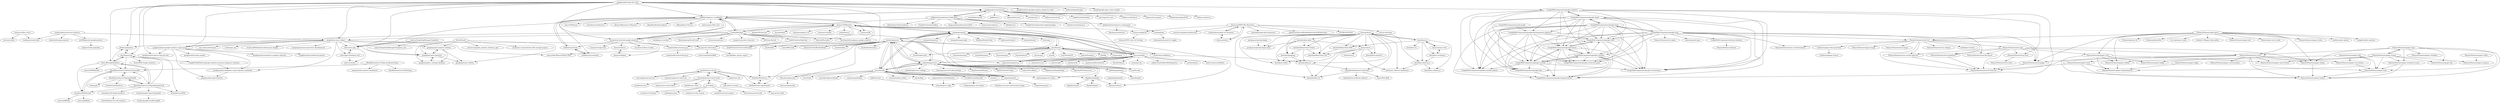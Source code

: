 digraph G {
"peaksandpies/universal-analytics" -> "ncb000gt/node-googleanalytics"
"peaksandpies/universal-analytics" -> "rook2pawn/node-ddos"
"peaksandpies/universal-analytics" -> "google/data-layer-helper"
"peaksandpies/universal-analytics" -> "andzdroid/mongo-express" ["e"=1]
"Tatvic/RGoogleAnalytics" -> "skardhamar/rga"
"Tatvic/RGoogleAnalytics" -> "MarkEdmondson1234/searchConsoleR"
"Tatvic/RGoogleAnalytics" -> "MarkEdmondson1234/googleAnalyticsR"
"Tatvic/RGoogleAnalytics" -> "jdeboer/ganalytics"
"Tatvic/RGoogleAnalytics" -> "jburkhardt/RAdwords"
"Tatvic/RGoogleAnalytics" -> "mpiccirilli/Rlinkedin" ["e"=1]
"googleanalytics/google-analytics-super-proxy" -> "googleanalytics/embed-api-demos"
"googleanalytics/google-analytics-super-proxy" -> "googleanalytics/api-samples"
"googleanalytics/google-analytics-super-proxy" -> "googleanalytics/analytics-samples-collection"
"googleanalytics/google-analytics-super-proxy" -> "googleanalytics/bigquery-export-ipython-notebooks"
"googleanalytics/google-analytics-super-proxy" -> "googleanalytics/javascript-api-utils"
"googleanalytics/google-analytics-super-proxy" -> "googleanalytics/gav4-python"
"PolymerElements/iron-pages" -> "PolymerElements/iron-fit-behavior"
"googleanalytics/ga-dev-tools" -> "googleanalytics/autotrack"
"googleanalytics/ga-dev-tools" -> "GoogleWebComponents/google-analytics"
"googleanalytics/ga-dev-tools" -> "googleanalytics/google-analytics-super-proxy"
"googleanalytics/ga-dev-tools" -> "googleanalytics/javascript-api-utils"
"googleanalytics/ga-dev-tools" -> "google/data-layer-helper"
"googleanalytics/ga-dev-tools" -> "sahava/eec-gtm"
"googleanalytics/ga-dev-tools" -> "skardhamar/rga"
"googleanalytics/ga-dev-tools" -> "robflaherty/jquery-scrolldepth"
"googleanalytics/ga-dev-tools" -> "Tatvic/RGoogleAnalytics"
"googleanalytics/ga-dev-tools" -> "googleanalytics/google-analytics-plugin-for-unity" ["e"=1]
"googleanalytics/ga-dev-tools" -> "keithclark/gadebugger"
"googleanalytics/ga-dev-tools" -> "google/google-apps-script-samples" ["e"=1]
"googleanalytics/ga-dev-tools" -> "dm-guy/utm-alternative"
"googleanalytics/ga-dev-tools" -> "jdeboer/ganalytics"
"googleanalytics/ga-dev-tools" -> "lunametrics/youtube-google-analytics"
"FrankPortman/bayesAB" -> "Vidogreg/bayes-ab-testing"
"GoogleWebComponents/googlewebcomponents.github.io" -> "GoogleWebComponents/google-drive"
"GoogleWebComponents/googlewebcomponents.github.io" -> "GoogleWebComponents/google-hangout-button"
"GoogleWebComponents/googlewebcomponents.github.io" -> "GoogleWebComponents/google-youtube"
"GoogleWebComponents/googlewebcomponents.github.io" -> "GoogleWebComponents/google-streetview-pano"
"GoogleWebComponents/googlewebcomponents.github.io" -> "GoogleWebComponents/google-url-shortener"
"GoogleWebComponents/googlewebcomponents.github.io" -> "GoogleWebComponents/google-youtube-upload"
"GoogleWebComponents/googlewebcomponents.github.io" -> "GoogleWebComponents/google-sheets"
"Alephbet/alephbet" -> "Alephbet/gimel"
"Alephbet/alephbet" -> "Alephbet/lamed"
"Alephbet/alephbet" -> "jamesyu/cohorts"
"GoogleWebComponents/google-chart" -> "GoogleWebComponents/google-calendar"
"GoogleWebComponents/google-chart" -> "GoogleWebComponents/google-drive"
"GoogleWebComponents/google-chart" -> "GoogleWebComponents/google-sheets"
"GoogleWebComponents/google-chart" -> "GoogleWebComponents/google-signin"
"GoogleWebComponents/google-chart" -> "GoogleWebComponents/google-url-shortener"
"GoogleWebComponents/google-chart" -> "GoogleWebComponents/google-hangout-button"
"GoogleWebComponents/google-chart" -> "GoogleWebComponents/google-youtube"
"GoogleWebComponents/google-chart" -> "GoogleWebComponents/google-streetview-pano"
"GoogleWebComponents/google-chart" -> "GoogleWebComponents/google-youtube-upload"
"GoogleWebComponents/google-chart" -> "GoogleWebComponents/google-apis"
"GoogleWebComponents/google-chart" -> "GoogleWebComponents/google-map"
"facebook/planout" -> "etsy/feature"
"facebook/planout" -> "intuit/wasabi"
"facebook/planout" -> "seatgeek/sixpack"
"facebook/planout" -> "sixpack/sixpack"
"facebook/planout" -> "cloudera/gertrude"
"facebook/planout" -> "indeedeng/proctor"
"facebook/planout" -> "HubSpot/PlanOut.js"
"facebook/planout" -> "Glassdoor/planout4j"
"facebook/planout" -> "vimeo/ABLincoln"
"facebook/planout" -> "johnmyleswhite/BanditsBook" ["e"=1]
"facebook/planout" -> "assaf/vanity" ["e"=1]
"facebook/planout" -> "HubSpot/react-experiments"
"facebook/planout" -> "airbnb/airflow" ["e"=1]
"facebook/planout" -> "facebook/rebound-js" ["e"=1]
"facebook/planout" -> "facebook/Ax" ["e"=1]
"indeedeng/imhotep" -> "indeedeng/iql"
"philipwalton/responsive-components" -> "stowball/eqio"
"philipwalton/responsive-components" -> "Heydon/watched-box" ["e"=1]
"googleanalytics/autotrack" -> "googleanalytics/ga-dev-tools"
"googleanalytics/autotrack" -> "philipwalton/analyticsjs-boilerplate"
"googleanalytics/autotrack" -> "addyosmani/critical" ["e"=1]
"googleanalytics/autotrack" -> "typekit/webfontloader" ["e"=1]
"googleanalytics/autotrack" -> "camwiegert/in-view" ["e"=1]
"googleanalytics/autotrack" -> "callmecavs/bricks.js" ["e"=1]
"googleanalytics/autotrack" -> "legomushroom/mojs" ["e"=1]
"googleanalytics/autotrack" -> "robflaherty/jquery-scrolldepth"
"googleanalytics/autotrack" -> "filamentgroup/loadCSS" ["e"=1]
"googleanalytics/autotrack" -> "callmecavs/layzr.js" ["e"=1]
"googleanalytics/autotrack" -> "segmentio/analytics.js" ["e"=1]
"googleanalytics/autotrack" -> "scottjehl/picturefill" ["e"=1]
"googleanalytics/autotrack" -> "giakki/uncss" ["e"=1]
"googleanalytics/autotrack" -> "viljamis/feature.js" ["e"=1]
"googleanalytics/autotrack" -> "atech/postal" ["e"=1]
"mathiasbynens/php-url-shortener" -> "briancray/PHP-URL-Shortener"
"mathiasbynens/php-url-shortener" -> "mikecao/shorty"
"olahol/react-ab" -> "pushtell/react-ab-test"
"GoogleWebComponents/google-map" -> "GoogleWebComponents/google-youtube"
"GoogleWebComponents/google-map" -> "GoogleWebComponents/google-apis"
"GoogleWebComponents/google-map" -> "GoogleWebComponents/google-signin"
"GoogleWebComponents/google-map" -> "PolymerElements/iron-flex-layout"
"GoogleWebComponents/google-map" -> "PolymerElements/iron-list"
"GoogleWebComponents/google-map" -> "PolymerElements/iron-scroll-threshold"
"GoogleWebComponents/google-map" -> "GoogleWebComponents/firebase-element"
"GoogleWebComponents/google-map" -> "GoogleWebComponents/google-calendar"
"GoogleWebComponents/google-map" -> "PolymerElements/iron-input"
"GoogleWebComponents/google-map" -> "GoogleWebComponents/google-chart"
"GoogleWebComponents/google-map" -> "GoogleWebComponents/google-url-shortener"
"GoogleWebComponents/google-map" -> "GoogleWebComponents/google-youtube-upload"
"GoogleWebComponents/google-map" -> "keanulee/good-map"
"GoogleWebComponents/google-map" -> "GoogleWebComponents/google-drive"
"GoogleWebComponents/google-map" -> "PolymerElements/iron-pages"
"seatgeek/sixpack" -> "facebook/planout"
"seatgeek/sixpack" -> "maccman/abba"
"seatgeek/sixpack" -> "indeedeng/proctor"
"seatgeek/sixpack" -> "seatgeek/sixpack-js"
"seatgeek/sixpack" -> "etsy/feature"
"seatgeek/sixpack" -> "danmaz74/ABalytics"
"seatgeek/sixpack" -> "intuit/wasabi"
"seatgeek/sixpack" -> "assaf/vanity" ["e"=1]
"seatgeek/sixpack" -> "seatgeek/sixpack-php"
"seatgeek/sixpack" -> "HubSpot/BuckyClient" ["e"=1]
"seatgeek/sixpack" -> "Alephbet/alephbet"
"seatgeek/sixpack" -> "globocom/thumbor" ["e"=1]
"seatgeek/sixpack" -> "facebook/huxley" ["e"=1]
"seatgeek/sixpack" -> "kvh/ramp" ["e"=1]
"seatgeek/sixpack" -> "sendwithus/confidence"
"pushtell/react-ab-test" -> "olahol/react-ab"
"pushtell/react-ab-test" -> "marvelapp/react-ab-test"
"pushtell/react-ab-test" -> "HubSpot/react-experiments"
"pushtell/react-ab-test" -> "lwansbrough/react-native-ab" ["e"=1]
"pushtell/react-ab-test" -> "HubSpot/PlanOut.js"
"pushtell/react-ab-test" -> "chromakode/react-html-email"
"robflaherty/jquery-scrolldepth" -> "robflaherty/riveted"
"robflaherty/jquery-scrolldepth" -> "robflaherty/screentime"
"robflaherty/jquery-scrolldepth" -> "CardinalPath/gas"
"robflaherty/jquery-scrolldepth" -> "lunametrics/youtube-google-analytics"
"robflaherty/jquery-scrolldepth" -> "googleanalytics/autotrack"
"robflaherty/jquery-scrolldepth" -> "danmaz74/ABalytics"
"robflaherty/jquery-scrolldepth" -> "sahava/eec-gtm"
"robflaherty/jquery-scrolldepth" -> "space150/boba.js" ["e"=1]
"robflaherty/jquery-scrolldepth" -> "carlsednaoui/ouibounce" ["e"=1]
"robflaherty/jquery-scrolldepth" -> "jbrewer/Responsive-Measure" ["e"=1]
"robflaherty/jquery-scrolldepth" -> "adamdbradley/foresight.js" ["e"=1]
"robflaherty/jquery-scrolldepth" -> "christianhellsten/jquery-google-analytics"
"robflaherty/jquery-scrolldepth" -> "Abban/jQuery-Picture" ["e"=1]
"robflaherty/jquery-scrolldepth" -> "sahava/spam-filter-tool" ["e"=1]
"robflaherty/jquery-scrolldepth" -> "srom/easyAB"
"jburkhardt/RAdwords" -> "MarkEdmondson1234/searchConsoleR"
"jburkhardt/RAdwords" -> "cardcorp/fbRads"
"jburkhardt/RAdwords" -> "daroczig/fbRads"
"mlazarov/ddos-stress" -> "chrisenytc/kira"
"mlazarov/ddos-stress" -> "rook2pawn/node-ddos"
"sendwithus/confidence" -> "keenlabs/keen-js"
"keen/common-web" -> "keen/keen-tracking.js"
"keen/common-web" -> "keen/keen-js"
"briancray/PHP-URL-Shortener" -> "mathiasbynens/php-url-shortener"
"briancray/PHP-URL-Shortener" -> "mikecao/shorty"
"briancray/PHP-URL-Shortener" -> "briancray/phpA-B"
"briancray/PHP-URL-Shortener" -> "tylerhall/simple-php-framework" ["e"=1]
"briancray/PHP-URL-Shortener" -> "phpmasterdotcom/BuildingYourOwnURLShortener"
"briancray/PHP-URL-Shortener" -> "YOURLS/YOURLS" ["e"=1]
"briancray/PHP-URL-Shortener" -> "urls/url-shortener"
"briancray/PHP-URL-Shortener" -> "mauricesvay/php-facedetection" ["e"=1]
"danmaz74/ABalytics" -> "maccman/abba"
"danmaz74/ABalytics" -> "srom/easyAB"
"danmaz74/ABalytics" -> "briancray/phpA-B"
"danmaz74/ABalytics" -> "seatgeek/sixpack"
"danmaz74/ABalytics" -> "CardinalPath/gas"
"danmaz74/ABalytics" -> "jhough10/Centurion" ["e"=1]
"danmaz74/ABalytics" -> "websanova/jquery-url" ["e"=1]
"danmaz74/ABalytics" -> "jamesyu/cohorts"
"danmaz74/ABalytics" -> "tommoor/crumble" ["e"=1]
"danmaz74/ABalytics" -> "uxebu/bonsai" ["e"=1]
"danmaz74/ABalytics" -> "robflaherty/jquery-scrolldepth"
"danmaz74/ABalytics" -> "dbushell/Socialite" ["e"=1]
"danmaz74/ABalytics" -> "bcoe/thumbd" ["e"=1]
"Glassdoor/planout4j" -> "nkconnor/planout4j"
"sixpack/sixpack" -> "indeedeng/proctor"
"sixpack/sixpack" -> "intuit/wasabi"
"sixpack/sixpack" -> "sixpack/sixpack-js"
"sixpack/sixpack" -> "facebook/planout"
"sixpack/sixpack" -> "schuyberg/vzr-stage"
"sixpack/sixpack" -> "dwyl/learn-ab-and-multivariate-testing"
"gregdingle/genetify" -> "jamesyu/cohorts"
"google/data-layer-helper" -> "sahava/gtm-datalayer-test"
"google/data-layer-helper" -> "sean-adams/dataslayer"
"google/data-layer-helper" -> "smhmic/ga-spy"
"google/data-layer-helper" -> "google/google-analytics-utilities"
"google/data-layer-helper" -> "sahava/eec-gtm"
"google/data-layer-helper" -> "google/ga4-gtm-migration"
"google/data-layer-helper" -> "googleanalytics/bigquery-export-ipython-notebooks"
"google/data-layer-helper" -> "googleanalytics/google-analytics-super-proxy"
"google/data-layer-helper" -> "jdeboer/ganalytics"
"google/data-layer-helper" -> "dm-guy/utm-alternative"
"google/data-layer-helper" -> "clancychilds/ReturnOfTheUTMZ"
"google/data-layer-helper" -> "TechnicalWebAnalytics/dataLayer-shopify"
"google/data-layer-helper" -> "lauripiispanen/auto-gtm-form-abandonment"
"keen/keen-tracking.js" -> "keen/keen-dataviz.js"
"keen/keen-tracking.js" -> "keen/common-web"
"PolymerElements/paper-input" -> "PolymerElements/paper-listbox"
"PolymerElements/paper-input" -> "PolymerElements/paper-fab"
"PolymerElements/paper-input" -> "PolymerElements/paper-checkbox"
"PolymerElements/paper-input" -> "PolymerElements/iron-icons"
"PolymerElements/paper-input" -> "PolymerElements/paper-dropdown-menu"
"PolymerElements/paper-input" -> "PolymerElements/paper-button"
"PolymerElements/paper-input" -> "PolymerElements/paper-item"
"PolymerElements/paper-input" -> "PolymerElements/paper-dialog"
"etsy/feature" -> "cloudera/gertrude"
"etsy/feature" -> "facebook/planout"
"etsy/feature" -> "seatgeek/sixpack"
"etsy/feature" -> "etsy/deployinator" ["e"=1]
"etsy/feature" -> "etsy/supergrep" ["e"=1]
"etsy/feature" -> "etsy/dashboard" ["e"=1]
"etsy/feature" -> "etsy/mctop" ["e"=1]
"etsy/feature" -> "maccman/abba"
"etsy/feature" -> "etsy/ab"
"etsy/feature" -> "etsy/Testing101"
"etsy/feature" -> "padraic/humbug" ["e"=1]
"etsy/feature" -> "pda/flip" ["e"=1]
"etsy/feature" -> "sendwithus/confidence"
"etsy/feature" -> "etsy/morgue" ["e"=1]
"etsy/feature" -> "brianium/paratest" ["e"=1]
"keen/keen-dataviz.js" -> "keen/keen-analysis.js"
"keen/keen-dataviz.js" -> "keen/auto-collector-dashboard"
"robflaherty/screentime" -> "robflaherty/riveted"
"chromakode/react-html-email" -> "revivek/oy"
"chromakode/react-html-email" -> "lang-ai/react-emails"
"chromakode/react-html-email" -> "jxnblk/mdx-docs" ["e"=1]
"chromakode/react-html-email" -> "unlayer/react-email-editor" ["e"=1]
"chromakode/react-html-email" -> "pushtell/react-ab-test"
"chromakode/react-html-email" -> "jxnblk/static-react" ["e"=1]
"Alephbet/gimel" -> "Alephbet/alephbet"
"Collaborne/paper-fab-speed-dial" -> "Collaborne/paper-drawer"
"PolymerElements/app-layout" -> "Polymer/polymer-cli" ["e"=1]
"PolymerElements/app-layout" -> "firebase/polymerfire" ["e"=1]
"PolymerElements/app-layout" -> "PolymerElements/paper-card"
"PolymerElements/app-layout" -> "tur-nr/polymer-redux" ["e"=1]
"PolymerElements/app-layout" -> "PolymerElements/iron-list"
"PolymerElements/app-layout" -> "PolymerElements/iron-pages"
"PolymerElements/app-layout" -> "bendavis78/paper-date-picker" ["e"=1]
"PolymerElements/app-layout" -> "PolymerElements/paper-dialog"
"PolymerElements/app-layout" -> "PolymerElements/app-route"
"PolymerElements/app-layout" -> "Polymer/prpl-server-node" ["e"=1]
"PolymerElements/app-layout" -> "PolymerElements/paper-styles"
"PolymerElements/app-layout" -> "vaadin/vaadin-upload" ["e"=1]
"PolymerElements/app-layout" -> "PolymerElements/paper-toolbar"
"PolymerElements/app-layout" -> "PolymerElements/iron-icons"
"PolymerElements/app-layout" -> "google/uniflow-polymer" ["e"=1]
"CardinalPath/gas" -> "robflaherty/jquery-scrolldepth"
"CardinalPath/gas" -> "googleanalytics/google-analytics-super-proxy"
"CardinalPath/gas" -> "danmaz74/ABalytics"
"CardinalPath/gas" -> "christianhellsten/jquery-google-analytics"
"CardinalPath/gas" -> "lunametrics/youtube-google-analytics"
"CardinalPath/gas" -> "dbushell/Socialite" ["e"=1]
"CardinalPath/gas" -> "google/data-layer-helper"
"CardinalPath/gas" -> "segmentio/analytics.js" ["e"=1]
"CardinalPath/gas" -> "SDITools/Airlock"
"CardinalPath/gas" -> "QubitProducts/OpenTag"
"CardinalPath/gas" -> "sanderheilbron/vimeo.ga.js"
"CardinalPath/gas" -> "iatek/jquery-socialist" ["e"=1]
"CardinalPath/gas" -> "filamentgroup/SocialCount" ["e"=1]
"CardinalPath/gas" -> "tsvensen/equalize.js" ["e"=1]
"CardinalPath/gas" -> "sergeychernyshev/.htaccess" ["e"=1]
"ahaque/twitch-troll-detection" -> "schuyberg/vzr-stage"
"google/ga4-gtm-migration" -> "google/google-analytics-utilities"
"google/ga4-gtm-migration" -> "google/analytics-settings-database"
"google/ga4-gtm-migration" -> "google/ga4-gtm-utilities"
"dm-guy/utm-alternative" -> "clancychilds/ReturnOfTheUTMZ"
"dm-guy/utm-alternative" -> "maschek/gtm_import_export"
"dm-guy/utm-alternative" -> "innertrends/getSetReff"
"GoogleWebComponents/style-guide" -> "GoogleWebComponents/googlewebcomponents.github.io"
"GoogleWebComponents/style-guide" -> "GoogleWebComponents/google-youtube"
"skardhamar/rga" -> "jdeboer/ganalytics"
"skardhamar/rga" -> "Tatvic/RGoogleAnalytics"
"skardhamar/rga" -> "MarkEdmondson1234/searchConsoleR"
"skardhamar/rga" -> "artemklevtsov/RGA"
"skardhamar/rga" -> "GoogleCloudPlatform/google-analytics-premium-bigquery-statistics"
"skardhamar/rga" -> "IronistM/R_Google_Analytics"
"PolymerElements/iron-icons" -> "PolymerElements/paper-listbox"
"PolymerElements/iron-icons" -> "PolymerElements/paper-icon-button"
"PolymerElements/iron-icons" -> "PolymerElements/paper-item"
"PolymerElements/iron-icons" -> "PolymerElements/iron-pages"
"PolymerElements/iron-icons" -> "PolymerElements/paper-dialog"
"PolymerElements/iron-icons" -> "PolymerElements/paper-toast"
"PolymerElements/iron-icons" -> "PolymerElements/iron-fit-behavior"
"PolymerElements/iron-icons" -> "PolymerElements/paper-menu-button"
"PolymerElements/iron-icons" -> "PolymerElements/paper-swatch-picker"
"philipwalton/analyticsjs-boilerplate" -> "googleanalytics/autotrack"
"philipwalton/analyticsjs-boilerplate" -> "bilbof/purser" ["e"=1]
"philipwalton/analyticsjs-boilerplate" -> "thenextweb/gtm"
"philipwalton/analyticsjs-boilerplate" -> "GoogleChrome/preload-webpack-plugin" ["e"=1]
"philipwalton/analyticsjs-boilerplate" -> "nolanlawson/optimize-js" ["e"=1]
"philipwalton/analyticsjs-boilerplate" -> "edent/SuperTinySocialIcons" ["e"=1]
"philipwalton/analyticsjs-boilerplate" -> "philipwalton/responsive-components"
"philipwalton/analyticsjs-boilerplate" -> "GoogleChromeLabs/idlize" ["e"=1]
"philipwalton/analyticsjs-boilerplate" -> "happycog/templatestarter2016" ["e"=1]
"philipwalton/analyticsjs-boilerplate" -> "franciscop/cookies.js" ["e"=1]
"maccman/abba" -> "seatgeek/sixpack"
"maccman/abba" -> "indeedeng/proctor"
"maccman/abba" -> "danmaz74/ABalytics"
"maccman/abba" -> "assaf/vanity" ["e"=1]
"maccman/abba" -> "andrew/split" ["e"=1]
"maccman/abba" -> "airbnb/rendr" ["e"=1]
"maccman/abba" -> "paulasmuth/fnordmetric" ["e"=1]
"maccman/abba" -> "Marak/Faker.js" ["e"=1]
"maccman/abba" -> "stripe/poncho" ["e"=1]
"maccman/abba" -> "segmentio/analytics.js" ["e"=1]
"maccman/abba" -> "sokolovstas/SublimeWebInspector" ["e"=1]
"maccman/abba" -> "airbnb/infinity" ["e"=1]
"maccman/abba" -> "helios-framework/helios" ["e"=1]
"maccman/abba" -> "etsy/feature"
"maccman/abba" -> "zmoazeni/csscss" ["e"=1]
"GoogleWebComponents/google-sheets" -> "GoogleWebComponents/google-drive"
"GoogleWebComponents/google-sheets" -> "GoogleWebComponents/google-hangout-button"
"GoogleWebComponents/google-sheets" -> "GoogleWebComponents/google-url-shortener"
"GoogleWebComponents/google-sheets" -> "GoogleWebComponents/google-calendar"
"GoogleWebComponents/google-sheets" -> "GoogleWebComponents/google-youtube"
"GoogleWebComponents/google-sheets" -> "GoogleWebComponents/google-streetview-pano"
"keen/keen-js" -> "keen/keen-tracking.js"
"keen/keen-js" -> "keen/keen-cli"
"keen/keen-js" -> "keen/keen-dataviz.js"
"keen/keen-js" -> "keen/keen-analysis.js"
"keen/keen-js" -> "keen/explorer"
"keen/keen-js" -> "keenlabs/KeenClient-PHP"
"keen/keen-js" -> "keen/common-web"
"PolymerElements/paper-dialog" -> "PolymerElements/paper-listbox"
"stowball/eqio" -> "edenspiekermann/a11y-toggle" ["e"=1]
"revivek/oy" -> "chromakode/react-html-email"
"revivek/oy" -> "carteb/carte-blanche" ["e"=1]
"revivek/oy" -> "skidding/cosmos" ["e"=1]
"revivek/oy" -> "aickin/react-dom-stream" ["e"=1]
"revivek/oy" -> "ryanflorence/react-project" ["e"=1]
"revivek/oy" -> "rofrischmann/react-look" ["e"=1]
"GoogleCloudPlatform/google-analytics-premium-bigquery-statistics" -> "googleanalytics/bigquery-export-ipython-notebooks"
"intuit/wasabi" -> "sixpack/sixpack"
"intuit/wasabi" -> "facebook/planout"
"intuit/wasabi" -> "indeedeng/proctor"
"intuit/wasabi" -> "seatgeek/sixpack"
"intuit/wasabi" -> "Alephbet/alephbet"
"intuit/wasabi" -> "checkr/flagr" ["e"=1]
"intuit/wasabi" -> "Glassdoor/planout4j"
"intuit/wasabi" -> "FrankPortman/bayesAB"
"intuit/wasabi" -> "wix/petri" ["e"=1]
"intuit/wasabi" -> "intuit/Tank"
"intuit/wasabi" -> "growthbook/growthbook" ["e"=1]
"intuit/wasabi" -> "HubSpot/PlanOut.js"
"intuit/wasabi" -> "ottogroup/palladium" ["e"=1]
"intuit/wasabi" -> "indeedeng/proctor-demo"
"intuit/wasabi" -> "mumoshu/kube-airflow" ["e"=1]
"PolymerElements/paper-button" -> "PolymerElements/paper-badge"
"PolymerElements/paper-button" -> "PolymerElements/paper-item"
"PolymerElements/paper-button" -> "PolymerElements/paper-progress"
"PolymerElements/paper-button" -> "PolymerElements/paper-fab"
"PolymerElements/paper-button" -> "PolymerElements/paper-menu-button"
"PolymerElements/paper-button" -> "PolymerElements/paper-dropdown-menu"
"PolymerElements/paper-button" -> "PolymerElements/paper-input"
"GoogleWebComponents/google-youtube" -> "GoogleWebComponents/google-youtube-upload"
"GoogleWebComponents/google-youtube" -> "GoogleWebComponents/google-drive"
"GoogleWebComponents/google-youtube" -> "GoogleWebComponents/google-sheets"
"GoogleWebComponents/google-youtube" -> "GoogleWebComponents/google-calendar"
"GoogleWebComponents/google-youtube" -> "GoogleWebComponents/google-apis"
"GoogleWebComponents/google-youtube" -> "GoogleWebComponents/google-hangout-button"
"GoogleWebComponents/google-youtube" -> "GoogleWebComponents/google-url-shortener"
"Velir/dbt-ga4" -> "google/google-analytics-utilities"
"Velir/dbt-ga4" -> "stacktonic-com/stacktonic-dbt-example-project"
"Velir/dbt-ga4" -> "google/ga4-gtm-migration"
"Velir/dbt-ga4" -> "google/analytics-settings-database"
"Velir/dbt-ga4" -> "google/ga4-gtm-utilities"
"Velir/dbt-ga4" -> "adswerve/google_analytics_flattener_ga4"
"marvelapp/react-ab-test" -> "pushtell/react-ab-test"
"indeedeng/proctor" -> "indeedeng/proctor-demo"
"indeedeng/proctor" -> "sixpack/sixpack"
"indeedeng/proctor" -> "indeedeng/imhotep"
"indeedeng/proctor" -> "indeedeng/proctor-webapp"
"indeedeng/proctor" -> "maccman/abba"
"indeedeng/proctor" -> "intuit/wasabi"
"indeedeng/proctor" -> "seatgeek/sixpack"
"indeedeng/proctor" -> "baimingxuan/vue3-admin-design" ["e"=1]
"indeedeng/proctor" -> "assaf/vanity" ["e"=1]
"indeedeng/proctor" -> "HandsomeLeft/Veaser" ["e"=1]
"indeedeng/proctor" -> "KylinC/mmVital-Signs" ["e"=1]
"indeedeng/proctor" -> "sohutv/hotcaffeine" ["e"=1]
"indeedeng/proctor" -> "facebook/planout"
"indeedeng/proctor" -> "Allenkuzma/langhaiblogs" ["e"=1]
"indeedeng/proctor" -> "Apricity001/Chatserver" ["e"=1]
"PolymerElements/iron-dropdown" -> "PolymerElements/iron-fit-behavior"
"keen/cohorts" -> "keen/keen-botkit"
"keen/cohorts" -> "keen/auto-collector-dashboard"
"keen/cohorts" -> "keen/github-analytics"
"keen/cohorts" -> "keenlabs/KeenClient-iOS"
"keen/cohorts" -> "keenlabs/keen-cli"
"keen/cohorts" -> "wetzler/Learn"
"GoogleWebComponents/google-calendar" -> "GoogleWebComponents/google-drive"
"GoogleWebComponents/google-calendar" -> "GoogleWebComponents/google-sheets"
"GoogleWebComponents/google-calendar" -> "GoogleWebComponents/google-hangout-button"
"GoogleWebComponents/google-calendar" -> "GoogleWebComponents/google-youtube"
"GoogleWebComponents/google-calendar" -> "GoogleWebComponents/google-url-shortener"
"GoogleWebComponents/google-calendar" -> "GoogleWebComponents/google-streetview-pano"
"GoogleWebComponents/google-calendar" -> "GoogleWebComponents/google-apis"
"PolymerElements/iron-form" -> "PolymerElements/iron-meta"
"MarkEdmondson1234/ga-dashboard-demo" -> "MarkEdmondson1234/shinyga"
"MarkEdmondson1234/ga-dashboard-demo" -> "mcpasin/web-analytics-dashboard"
"MarkEdmondson1234/ga-dashboard-demo" -> "MarkEdmondson1234/searchConsoleR"
"PolymerElements/paper-tabs" -> "PolymerElements/paper-toolbar"
"PolymerElements/paper-tabs" -> "PolymerElements/paper-dialog-behavior"
"PolymerElements/paper-tabs" -> "PolymerElements/paper-item"
"PolymerElements/paper-tabs" -> "PolymerElements/paper-icon-button"
"PolymerElements/iron-ajax" -> "PolymerElements/iron-pages"
"PolymerElements/iron-ajax" -> "PolymerElements/iron-fit-behavior"
"PolymerElements/iron-ajax" -> "PolymerElements/iron-icons"
"PolymerElements/iron-ajax" -> "PolymerElements/paper-card"
"PolymerElements/iron-ajax" -> "PolymerElements/paper-dialog"
"PolymerElements/iron-ajax" -> "PolymerElements/iron-overlay-behavior"
"PolymerElements/iron-ajax" -> "PolymerElements/iron-flex-layout"
"PolymerElements/iron-ajax" -> "PolymerElements/iron-dropdown"
"PolymerElements/iron-ajax" -> "PolymerElements/iron-form"
"PolymerElements/iron-list" -> "PolymerElements/iron-overlay-behavior"
"PolymerElements/iron-list" -> "PolymerElements/iron-image"
"PolymerElements/iron-list" -> "PolymerElements/iron-dropdown"
"PolymerElements/iron-list" -> "PolymerElements/iron-scroll-threshold"
"PolymerElements/iron-list" -> "PolymerElements/iron-collapse"
"PolymerElements/iron-list" -> "ebidel/geo-location" ["e"=1]
"PolymerElements/iron-list" -> "PolymerElements/iron-pages"
"PolymerElements/iron-list" -> "PolymerElements/iron-fit-behavior"
"PolymerElements/iron-list" -> "PolymerElements/app-storage"
"PolymerElements/iron-list" -> "PolymerElements/iron-ajax"
"PolymerElements/iron-list" -> "Collaborne/paper-fab-speed-dial"
"PolymerElements/iron-overlay-behavior" -> "PolymerElements/iron-fit-behavior"
"PolymerElements/paper-card" -> "PolymerElements/paper-badge"
"PolymerElements/paper-card" -> "PolymerElements/paper-menu-button"
"PolymerElements/paper-card" -> "PolymerElements/paper-toolbar"
"PolymerElements/paper-card" -> "PolymerElements/paper-listbox"
"PolymerElements/paper-card" -> "PolymerElements/paper-dialog-behavior"
"PolymerElements/paper-dropdown-menu" -> "PolymerElements/paper-listbox"
"PolymerElements/paper-dropdown-menu" -> "PolymerElements/paper-item"
"PolymerElements/paper-icon-button" -> "PolymerElements/paper-item"
"PolymerElements/paper-item" -> "PolymerElements/paper-listbox"
"PolymerElements/paper-ripple" -> "PolymerElements/paper-dialog-behavior"
"PolymerElements/paper-toast" -> "PolymerElements/iron-fit-behavior"
"PolymerElements/paper-toast" -> "PolymerElements/paper-dialog-behavior"
"PolymerElements/paper-toast" -> "PolymerElements/paper-listbox"
"PolymerElements/paper-toolbar" -> "PolymerElements/paper-dialog-behavior"
"keenlabs/KeenClient-PHP" -> "keenlabs/KeenClient-iOS"
"sahava/gtm-datalayer-test" -> "sahava/eec-gtm"
"sahava/gtm-datalayer-test" -> "sahava/content"
"lang-ai/react-emails" -> "lang-ai/react-pdfs"
"jeffrafter/emo" -> "schuyberg/vzr-stage"
"GoogleWebComponents/google-analytics" -> "GoogleWebComponents/google-streetview-pano"
"GoogleWebComponents/google-analytics" -> "GoogleWebComponents/google-url-shortener"
"GoogleWebComponents/google-analytics" -> "GoogleWebComponents/google-sheets"
"GoogleWebComponents/google-analytics" -> "GoogleWebComponents/google-signin"
"GoogleWebComponents/google-analytics" -> "GoogleWebComponents/google-drive"
"GoogleWebComponents/google-analytics" -> "GoogleWebComponents/google-calendar"
"GoogleWebComponents/google-analytics" -> "GoogleWebComponents/google-hangout-button"
"GoogleWebComponents/google-analytics" -> "GoogleWebComponents/google-youtube-upload"
"GoogleWebComponents/google-analytics" -> "GoogleWebComponents/googlewebcomponents.github.io"
"GoogleWebComponents/google-analytics" -> "PolymerElements/iron-form"
"GoogleWebComponents/google-analytics" -> "GoogleWebComponents/google-apis"
"MarkEdmondson1234/googleAnalyticsR" -> "MarkEdmondson1234/googleAuthR"
"MarkEdmondson1234/googleAnalyticsR" -> "MarkEdmondson1234/searchConsoleR"
"MarkEdmondson1234/googleAnalyticsR" -> "Tatvic/RGoogleAnalytics"
"MarkEdmondson1234/googleAnalyticsR" -> "skardhamar/rga"
"MarkEdmondson1234/googleAnalyticsR" -> "michalbrys/R-Google-Analytics"
"MarkEdmondson1234/googleAnalyticsR" -> "jburkhardt/RAdwords"
"MarkEdmondson1234/googleAnalyticsR" -> "artemklevtsov/RGA"
"MarkEdmondson1234/googleAnalyticsR" -> "cloudyr/googleComputeEngineR"
"keen/explorer" -> "keen/cohorts"
"keen/explorer" -> "keen/keen-botkit"
"keen/explorer" -> "pushpop-project/pushpop-slack"
"keen/explorer" -> "keen/github-analytics"
"keen/explorer" -> "keenlabs/pingpong"
"keen/explorer" -> "keenlabs/keen-gem"
"keen/explorer" -> "keenlabs/KeenClient-Python"
"keen/explorer" -> "keenlabs/KeenClient-iOS"
"keen/explorer" -> "keen/keen-dataviz.js"
"keen/explorer" -> "keen/auto-collector-dashboard"
"keen/explorer" -> "keen/keen-js"
"keen/explorer" -> "keenlabs/keen-js"
"keen/explorer" -> "keenlabs/keen-cli"
"keen/explorer" -> "keenlabs/dashboard-starter-kit"
"keen/explorer" -> "keenlabs/KeenClient-PHP"
"mikecao/shorty" -> "briancray/PHP-URL-Shortener"
"mikecao/shorty" -> "mathiasbynens/php-url-shortener"
"googleanalytics/bigquery-export-ipython-notebooks" -> "googleanalytics/gav4-python"
"HubSpot/PlanOut.js" -> "HubSpot/react-experiments"
"MarkEdmondson1234/searchConsoleR" -> "MarkEdmondson1234/googleAuthR"
"MarkEdmondson1234/searchConsoleR" -> "jburkhardt/RAdwords"
"GoogleWebComponents/google-drive" -> "GoogleWebComponents/google-hangout-button"
"GoogleWebComponents/google-drive" -> "GoogleWebComponents/google-sheets"
"GoogleWebComponents/google-drive" -> "GoogleWebComponents/google-url-shortener"
"GoogleWebComponents/google-signin" -> "GoogleWebComponents/google-sheets"
"GoogleWebComponents/google-signin" -> "GoogleWebComponents/google-drive"
"GoogleWebComponents/google-signin" -> "GoogleWebComponents/google-url-shortener"
"GoogleWebComponents/google-signin" -> "GoogleWebComponents/google-youtube"
"GoogleWebComponents/google-signin" -> "GoogleWebComponents/google-hangout-button"
"GoogleWebComponents/google-signin" -> "GoogleWebComponents/google-apis"
"GoogleWebComponents/google-signin" -> "GoogleWebComponents/google-calendar"
"GoogleWebComponents/google-signin" -> "GoogleWebComponents/google-streetview-pano"
"GoogleWebComponents/google-signin" -> "GoogleWebComponents/googlewebcomponents.github.io"
"GoogleWebComponents/google-signin" -> "GoogleWebComponents/google-analytics"
"GoogleWebComponents/google-signin" -> "GoogleWebComponents/google-youtube-upload"
"GoogleWebComponents/google-signin" -> "GoogleWebComponents/google-chart"
"PolymerElements/paper-slider" -> "PolymerElements/paper-progress"
"MarkEdmondson1234/googleAuthR" -> "MarkEdmondson1234/searchConsoleR"
"MarkEdmondson1234/googleAuthR" -> "MarkEdmondson1234/googleAnalyticsR"
"MarkEdmondson1234/googleAuthR" -> "r-lib/gargle"
"MarkEdmondson1234/googleAuthR" -> "trestletech/shinyStore"
"google/analytics-settings-database" -> "google/ga4-gtm-migration"
"keenlabs/pingpong" -> "keen/keen-botkit"
"keenlabs/pingpong" -> "keenlabs/keen-js"
"HubSpot/react-experiments" -> "HubSpot/PlanOut.js"
"thenextweb/gtm" -> "thenextweb/cro"
"sahava/GoogleTagManagerTemplates" -> "sahava/GoogleTagManagerTemplates_site"
"sahava/GoogleTagManagerTemplates" -> "sahava/eec-gtm"
"sahava/GoogleTagManagerTemplates" -> "google/ga4-gtm-migration"
"keenlabs/KeenClient-Python" -> "keenlabs/KeenClient-iOS"
"keenlabs/KeenClient-Python" -> "keenlabs/keen-js"
"keenlabs/KeenClient-Python" -> "keenlabs/pingpong"
"cloudyr/googleComputeEngineR" -> "cloudyr/googleCloudStorageR"
"google/google-analytics-utilities" -> "google/ga4-gtm-migration"
"google/google-analytics-utilities" -> "google/analytics-settings-database"
"google/google-analytics-utilities" -> "google/ga4-gtm-utilities"
"thenextweb/cro" -> "thenextweb/gtm"
"briancray/phpA-B" -> "aliasaria/PHP-redis-A-B-Testing"
"sanderheilbron/vimeo.ga.js" -> "sanderheilbron/youtube.ga.js"
"robflaherty/riveted" -> "robflaherty/screentime"
"robflaherty/riveted" -> "robflaherty/jquery-scrolldepth"
"keenlabs/keen-gem" -> "keenlabs/pingpong"
"keenlabs/keen-gem" -> "pushpop-project/pushpop-slack"
"keenlabs/keen-gem" -> "keenlabs/KeenClient-Python"
"keenlabs/keen-gem" -> "keen/keen-botkit"
"keenlabs/keen-gem" -> "keenlabs/KeenClient-iOS"
"keenlabs/keen-gem" -> "keen/cohorts"
"lunametrics/youtube-google-analytics" -> "sanderheilbron/vimeo.ga.js"
"lunametrics/youtube-google-analytics" -> "lunametrics/form-tracker"
"lunametrics/youtube-google-analytics" -> "lunametrics/gascroll"
"lunametrics/youtube-google-analytics" -> "thenextweb/cro"
"lunametrics/youtube-google-analytics" -> "robflaherty/jquery-scrolldepth"
"lunametrics/youtube-google-analytics" -> "robflaherty/riveted"
"ncb000gt/node-googleanalytics" -> "bsphere/node-gapitoken"
"sahava/eec-gtm" -> "sahava/gtm-datalayer-test"
"sahava/eec-gtm" -> "sahava/content"
"michalbrys/R-Google-Analytics" -> "richardfergie/r-for-web-analysts"
"pushpop-project/pushpop" -> "pushpop-project/pushpop-slack"
"GoogleWebComponents/google-apis" -> "GoogleWebComponents/google-hangout-button"
"keenlabs/keen-js" -> "keenlabs/dashboard-starter-kit"
"keenlabs/keen-js" -> "keenlabs/keen-cli"
"jdeboer/ganalytics" -> "skardhamar/rga"
"GoogleWebComponents/firebase-element" -> "Polymer/firebase-element"
"QubitProducts/OpenTag" -> "QubitProducts/UniversalVariable"
"keenlabs/dashboard-starter-kit" -> "keenlabs/keen-cli"
"keenlabs/dashboard-starter-kit" -> "nealrs/KeenRnB"
"keenlabs/dashboard-starter-kit" -> "dzello/github-webhook-collector"
"peaksandpies/universal-analytics" ["l"="14.236,-32.517"]
"ncb000gt/node-googleanalytics" ["l"="14.246,-32.474"]
"rook2pawn/node-ddos" ["l"="14.205,-32.464"]
"google/data-layer-helper" ["l"="14.261,-32.647"]
"andzdroid/mongo-express" ["l"="11.859,-32.067"]
"Tatvic/RGoogleAnalytics" ["l"="14.18,-32.719"]
"skardhamar/rga" ["l"="14.198,-32.712"]
"MarkEdmondson1234/searchConsoleR" ["l"="14.173,-32.76"]
"MarkEdmondson1234/googleAnalyticsR" ["l"="14.162,-32.746"]
"jdeboer/ganalytics" ["l"="14.208,-32.685"]
"jburkhardt/RAdwords" ["l"="14.193,-32.76"]
"mpiccirilli/Rlinkedin" ["l"="19.586,42.478"]
"googleanalytics/google-analytics-super-proxy" ["l"="14.291,-32.648"]
"googleanalytics/embed-api-demos" ["l"="14.332,-32.651"]
"googleanalytics/api-samples" ["l"="14.311,-32.66"]
"googleanalytics/analytics-samples-collection" ["l"="14.317,-32.641"]
"googleanalytics/bigquery-export-ipython-notebooks" ["l"="14.273,-32.679"]
"googleanalytics/javascript-api-utils" ["l"="14.242,-32.65"]
"googleanalytics/gav4-python" ["l"="14.295,-32.673"]
"PolymerElements/iron-pages" ["l"="13.813,-32.662"]
"PolymerElements/iron-fit-behavior" ["l"="13.784,-32.669"]
"googleanalytics/ga-dev-tools" ["l"="14.21,-32.642"]
"googleanalytics/autotrack" ["l"="14.225,-32.575"]
"GoogleWebComponents/google-analytics" ["l"="13.978,-32.662"]
"sahava/eec-gtm" ["l"="14.284,-32.63"]
"robflaherty/jquery-scrolldepth" ["l"="14.317,-32.578"]
"googleanalytics/google-analytics-plugin-for-unity" ["l"="-13.52,40.188"]
"keithclark/gadebugger" ["l"="14.161,-32.653"]
"google/google-apps-script-samples" ["l"="23.031,2.777"]
"dm-guy/utm-alternative" ["l"="14.209,-32.622"]
"lunametrics/youtube-google-analytics" ["l"="14.281,-32.588"]
"FrankPortman/bayesAB" ["l"="14.691,-32.538"]
"Vidogreg/bayes-ab-testing" ["l"="14.72,-32.545"]
"GoogleWebComponents/googlewebcomponents.github.io" ["l"="13.965,-32.684"]
"GoogleWebComponents/google-drive" ["l"="13.939,-32.678"]
"GoogleWebComponents/google-hangout-button" ["l"="13.953,-32.669"]
"GoogleWebComponents/google-youtube" ["l"="13.931,-32.689"]
"GoogleWebComponents/google-streetview-pano" ["l"="13.96,-32.66"]
"GoogleWebComponents/google-url-shortener" ["l"="13.943,-32.669"]
"GoogleWebComponents/google-youtube-upload" ["l"="13.935,-32.666"]
"GoogleWebComponents/google-sheets" ["l"="13.953,-32.677"]
"Alephbet/alephbet" ["l"="14.562,-32.575"]
"Alephbet/gimel" ["l"="14.572,-32.604"]
"Alephbet/lamed" ["l"="14.546,-32.597"]
"jamesyu/cohorts" ["l"="14.495,-32.585"]
"GoogleWebComponents/google-chart" ["l"="13.921,-32.661"]
"GoogleWebComponents/google-calendar" ["l"="13.928,-32.675"]
"GoogleWebComponents/google-signin" ["l"="13.945,-32.656"]
"GoogleWebComponents/google-apis" ["l"="13.944,-32.688"]
"GoogleWebComponents/google-map" ["l"="13.893,-32.677"]
"facebook/planout" ["l"="14.609,-32.489"]
"etsy/feature" ["l"="14.565,-32.501"]
"intuit/wasabi" ["l"="14.622,-32.523"]
"seatgeek/sixpack" ["l"="14.558,-32.532"]
"sixpack/sixpack" ["l"="14.638,-32.502"]
"cloudera/gertrude" ["l"="14.578,-32.47"]
"indeedeng/proctor" ["l"="14.592,-32.527"]
"HubSpot/PlanOut.js" ["l"="14.668,-32.457"]
"Glassdoor/planout4j" ["l"="14.646,-32.485"]
"vimeo/ABLincoln" ["l"="14.606,-32.445"]
"johnmyleswhite/BanditsBook" ["l"="23.964,36.371"]
"assaf/vanity" ["l"="8.736,-30.398"]
"HubSpot/react-experiments" ["l"="14.677,-32.437"]
"airbnb/airflow" ["l"="11.526,24.222"]
"facebook/rebound-js" ["l"="28.868,-32.228"]
"facebook/Ax" ["l"="25.473,33.689"]
"indeedeng/imhotep" ["l"="14.608,-32.571"]
"indeedeng/iql" ["l"="14.617,-32.593"]
"philipwalton/responsive-components" ["l"="14.11,-32.497"]
"stowball/eqio" ["l"="14.077,-32.469"]
"Heydon/watched-box" ["l"="15.305,-34.117"]
"philipwalton/analyticsjs-boilerplate" ["l"="14.165,-32.536"]
"addyosmani/critical" ["l"="10.547,-33.699"]
"typekit/webfontloader" ["l"="10.656,-33.554"]
"camwiegert/in-view" ["l"="13.571,-34.182"]
"callmecavs/bricks.js" ["l"="13.65,-34.111"]
"legomushroom/mojs" ["l"="10.458,-33.437"]
"filamentgroup/loadCSS" ["l"="10.604,-33.719"]
"callmecavs/layzr.js" ["l"="10.505,-33.615"]
"segmentio/analytics.js" ["l"="11.214,-33.864"]
"scottjehl/picturefill" ["l"="10.854,-33.748"]
"giakki/uncss" ["l"="10.65,-33.809"]
"viljamis/feature.js" ["l"="13.72,-34.103"]
"atech/postal" ["l"="28.439,-19.169"]
"mathiasbynens/php-url-shortener" ["l"="14.387,-32.361"]
"briancray/PHP-URL-Shortener" ["l"="14.403,-32.391"]
"mikecao/shorty" ["l"="14.411,-32.362"]
"olahol/react-ab" ["l"="14.761,-32.404"]
"pushtell/react-ab-test" ["l"="14.725,-32.396"]
"PolymerElements/iron-flex-layout" ["l"="13.845,-32.66"]
"PolymerElements/iron-list" ["l"="13.817,-32.685"]
"PolymerElements/iron-scroll-threshold" ["l"="13.854,-32.685"]
"GoogleWebComponents/firebase-element" ["l"="13.883,-32.723"]
"PolymerElements/iron-input" ["l"="13.872,-32.666"]
"keanulee/good-map" ["l"="13.88,-32.698"]
"maccman/abba" ["l"="14.519,-32.534"]
"seatgeek/sixpack-js" ["l"="14.513,-32.505"]
"danmaz74/ABalytics" ["l"="14.436,-32.553"]
"seatgeek/sixpack-php" ["l"="14.534,-32.508"]
"HubSpot/BuckyClient" ["l"="10.571,-34.041"]
"globocom/thumbor" ["l"="52.883,0.543"]
"facebook/huxley" ["l"="10.736,-34.109"]
"kvh/ramp" ["l"="27.251,34.075"]
"sendwithus/confidence" ["l"="14.653,-32.57"]
"marvelapp/react-ab-test" ["l"="14.712,-32.373"]
"lwansbrough/react-native-ab" ["l"="25.427,-29.481"]
"chromakode/react-html-email" ["l"="14.763,-32.354"]
"robflaherty/riveted" ["l"="14.303,-32.554"]
"robflaherty/screentime" ["l"="14.319,-32.538"]
"CardinalPath/gas" ["l"="14.349,-32.593"]
"space150/boba.js" ["l"="10.595,-33.863"]
"carlsednaoui/ouibounce" ["l"="10.577,-33.748"]
"jbrewer/Responsive-Measure" ["l"="11.083,-33.983"]
"adamdbradley/foresight.js" ["l"="11.119,-33.941"]
"christianhellsten/jquery-google-analytics" ["l"="14.351,-32.567"]
"Abban/jQuery-Picture" ["l"="11.261,-33.925"]
"sahava/spam-filter-tool" ["l"="-24.357,-42.444"]
"srom/easyAB" ["l"="14.39,-32.568"]
"cardcorp/fbRads" ["l"="14.198,-32.787"]
"daroczig/fbRads" ["l"="14.221,-32.779"]
"mlazarov/ddos-stress" ["l"="14.188,-32.429"]
"chrisenytc/kira" ["l"="14.177,-32.408"]
"keenlabs/keen-js" ["l"="14.79,-32.629"]
"keen/common-web" ["l"="14.959,-32.653"]
"keen/keen-tracking.js" ["l"="14.949,-32.675"]
"keen/keen-js" ["l"="14.918,-32.655"]
"briancray/phpA-B" ["l"="14.418,-32.465"]
"tylerhall/simple-php-framework" ["l"="-23.851,-42.846"]
"phpmasterdotcom/BuildingYourOwnURLShortener" ["l"="14.369,-32.388"]
"YOURLS/YOURLS" ["l"="-32.354,-22.893"]
"urls/url-shortener" ["l"="14.435,-32.38"]
"mauricesvay/php-facedetection" ["l"="-28.301,-41.254"]
"jhough10/Centurion" ["l"="11.193,-33.971"]
"websanova/jquery-url" ["l"="11.409,-33.85"]
"tommoor/crumble" ["l"="11.268,-33.91"]
"uxebu/bonsai" ["l"="11.194,-33.855"]
"dbushell/Socialite" ["l"="11.245,-33.93"]
"bcoe/thumbd" ["l"="-33.432,-13.038"]
"nkconnor/planout4j" ["l"="14.669,-32.48"]
"sixpack/sixpack-js" ["l"="14.67,-32.509"]
"schuyberg/vzr-stage" ["l"="14.64,-32.458"]
"dwyl/learn-ab-and-multivariate-testing" ["l"="14.687,-32.496"]
"gregdingle/genetify" ["l"="14.497,-32.62"]
"sahava/gtm-datalayer-test" ["l"="14.268,-32.623"]
"sean-adams/dataslayer" ["l"="14.233,-32.669"]
"smhmic/ga-spy" ["l"="14.275,-32.664"]
"google/google-analytics-utilities" ["l"="14.295,-32.703"]
"google/ga4-gtm-migration" ["l"="14.311,-32.695"]
"clancychilds/ReturnOfTheUTMZ" ["l"="14.237,-32.63"]
"TechnicalWebAnalytics/dataLayer-shopify" ["l"="14.256,-32.688"]
"lauripiispanen/auto-gtm-form-abandonment" ["l"="14.253,-32.669"]
"keen/keen-dataviz.js" ["l"="14.906,-32.677"]
"PolymerElements/paper-input" ["l"="13.709,-32.63"]
"PolymerElements/paper-listbox" ["l"="13.727,-32.651"]
"PolymerElements/paper-fab" ["l"="13.681,-32.617"]
"PolymerElements/paper-checkbox" ["l"="13.695,-32.6"]
"PolymerElements/iron-icons" ["l"="13.753,-32.65"]
"PolymerElements/paper-dropdown-menu" ["l"="13.69,-32.651"]
"PolymerElements/paper-button" ["l"="13.685,-32.635"]
"PolymerElements/paper-item" ["l"="13.71,-32.656"]
"PolymerElements/paper-dialog" ["l"="13.751,-32.635"]
"etsy/deployinator" ["l"="-15.64,-4.7"]
"etsy/supergrep" ["l"="-15.566,-4.738"]
"etsy/dashboard" ["l"="-15.569,-4.724"]
"etsy/mctop" ["l"="-15.495,-4.69"]
"etsy/ab" ["l"="14.531,-32.473"]
"etsy/Testing101" ["l"="14.547,-32.448"]
"padraic/humbug" ["l"="-24.576,-42.765"]
"pda/flip" ["l"="8.482,-30.305"]
"etsy/morgue" ["l"="-15.559,-4.785"]
"brianium/paratest" ["l"="-24.582,-42.686"]
"keen/keen-analysis.js" ["l"="14.926,-32.682"]
"keen/auto-collector-dashboard" ["l"="14.879,-32.674"]
"revivek/oy" ["l"="14.774,-32.318"]
"lang-ai/react-emails" ["l"="14.807,-32.345"]
"jxnblk/mdx-docs" ["l"="7.443,-23.109"]
"unlayer/react-email-editor" ["l"="26.168,-25.962"]
"jxnblk/static-react" ["l"="25.112,-26.493"]
"Collaborne/paper-fab-speed-dial" ["l"="13.805,-32.719"]
"Collaborne/paper-drawer" ["l"="13.798,-32.737"]
"PolymerElements/app-layout" ["l"="13.777,-32.644"]
"Polymer/polymer-cli" ["l"="29.136,-35.395"]
"firebase/polymerfire" ["l"="29.137,-35.416"]
"PolymerElements/paper-card" ["l"="13.742,-32.66"]
"tur-nr/polymer-redux" ["l"="29.099,-35.396"]
"bendavis78/paper-date-picker" ["l"="29.12,-35.441"]
"PolymerElements/app-route" ["l"="13.796,-32.615"]
"Polymer/prpl-server-node" ["l"="29.125,-35.381"]
"PolymerElements/paper-styles" ["l"="13.771,-32.605"]
"vaadin/vaadin-upload" ["l"="29.222,-35.335"]
"PolymerElements/paper-toolbar" ["l"="13.737,-32.676"]
"google/uniflow-polymer" ["l"="29.08,-35.4"]
"SDITools/Airlock" ["l"="14.376,-32.607"]
"QubitProducts/OpenTag" ["l"="14.369,-32.551"]
"sanderheilbron/vimeo.ga.js" ["l"="14.323,-32.607"]
"iatek/jquery-socialist" ["l"="11.25,-33.872"]
"filamentgroup/SocialCount" ["l"="11.055,-33.949"]
"tsvensen/equalize.js" ["l"="11.11,-33.827"]
"sergeychernyshev/.htaccess" ["l"="11.234,-34.046"]
"ahaque/twitch-troll-detection" ["l"="14.638,-32.423"]
"google/analytics-settings-database" ["l"="14.32,-32.711"]
"google/ga4-gtm-utilities" ["l"="14.304,-32.719"]
"maschek/gtm_import_export" ["l"="14.186,-32.613"]
"innertrends/getSetReff" ["l"="14.17,-32.622"]
"GoogleWebComponents/style-guide" ["l"="13.957,-32.72"]
"artemklevtsov/RGA" ["l"="14.186,-32.736"]
"GoogleCloudPlatform/google-analytics-premium-bigquery-statistics" ["l"="14.24,-32.711"]
"IronistM/R_Google_Analytics" ["l"="14.214,-32.732"]
"PolymerElements/paper-icon-button" ["l"="13.718,-32.669"]
"PolymerElements/paper-toast" ["l"="13.753,-32.675"]
"PolymerElements/paper-menu-button" ["l"="13.725,-32.64"]
"PolymerElements/paper-swatch-picker" ["l"="13.742,-32.619"]
"bilbof/purser" ["l"="28.507,-18.755"]
"thenextweb/gtm" ["l"="14.162,-32.564"]
"GoogleChrome/preload-webpack-plugin" ["l"="25.393,-26.561"]
"nolanlawson/optimize-js" ["l"="13.68,-34.337"]
"edent/SuperTinySocialIcons" ["l"="13.541,-34.342"]
"GoogleChromeLabs/idlize" ["l"="29.173,-34.686"]
"happycog/templatestarter2016" ["l"="13.736,-33.898"]
"franciscop/cookies.js" ["l"="13.664,-34.279"]
"andrew/split" ["l"="8.757,-30.338"]
"airbnb/rendr" ["l"="11.403,-31.952"]
"paulasmuth/fnordmetric" ["l"="8.971,-30.323"]
"Marak/Faker.js" ["l"="11.616,-31.961"]
"stripe/poncho" ["l"="8.658,-30.194"]
"sokolovstas/SublimeWebInspector" ["l"="9.879,-35.503"]
"airbnb/infinity" ["l"="11.242,-33.84"]
"helios-framework/helios" ["l"="-51.955,2.256"]
"zmoazeni/csscss" ["l"="10.937,-34.033"]
"keen/keen-cli" ["l"="14.934,-32.63"]
"keen/explorer" ["l"="14.859,-32.657"]
"keenlabs/KeenClient-PHP" ["l"="14.889,-32.638"]
"edenspiekermann/a11y-toggle" ["l"="13.653,-33.956"]
"carteb/carte-blanche" ["l"="25.346,-26.687"]
"skidding/cosmos" ["l"="28.684,-32.168"]
"aickin/react-dom-stream" ["l"="28.604,-32.068"]
"ryanflorence/react-project" ["l"="28.576,-32.145"]
"rofrischmann/react-look" ["l"="28.654,-32.386"]
"checkr/flagr" ["l"="-13.613,1.634"]
"wix/petri" ["l"="8.491,25.745"]
"intuit/Tank" ["l"="14.656,-32.538"]
"growthbook/growthbook" ["l"="32.182,-26.371"]
"ottogroup/palladium" ["l"="21.651,28.689"]
"indeedeng/proctor-demo" ["l"="14.614,-32.544"]
"mumoshu/kube-airflow" ["l"="13.647,23.938"]
"PolymerElements/paper-badge" ["l"="13.707,-32.646"]
"PolymerElements/paper-progress" ["l"="13.646,-32.63"]
"Velir/dbt-ga4" ["l"="14.321,-32.729"]
"stacktonic-com/stacktonic-dbt-example-project" ["l"="14.343,-32.745"]
"adswerve/google_analytics_flattener_ga4" ["l"="14.324,-32.752"]
"indeedeng/proctor-webapp" ["l"="14.593,-32.551"]
"baimingxuan/vue3-admin-design" ["l"="-24.832,23.116"]
"HandsomeLeft/Veaser" ["l"="-24.84,23.117"]
"KylinC/mmVital-Signs" ["l"="-24.835,23.122"]
"sohutv/hotcaffeine" ["l"="-24.827,23.114"]
"Allenkuzma/langhaiblogs" ["l"="-24.846,23.121"]
"Apricity001/Chatserver" ["l"="-24.822,23.106"]
"PolymerElements/iron-dropdown" ["l"="13.79,-32.684"]
"keen/cohorts" ["l"="14.848,-32.675"]
"keen/keen-botkit" ["l"="14.828,-32.675"]
"keen/github-analytics" ["l"="14.867,-32.684"]
"keenlabs/KeenClient-iOS" ["l"="14.854,-32.64"]
"keenlabs/keen-cli" ["l"="14.827,-32.649"]
"wetzler/Learn" ["l"="14.83,-32.695"]
"PolymerElements/iron-form" ["l"="13.884,-32.643"]
"PolymerElements/iron-meta" ["l"="13.877,-32.621"]
"MarkEdmondson1234/ga-dashboard-demo" ["l"="14.181,-32.812"]
"MarkEdmondson1234/shinyga" ["l"="14.197,-32.833"]
"mcpasin/web-analytics-dashboard" ["l"="14.173,-32.838"]
"PolymerElements/paper-tabs" ["l"="13.706,-32.683"]
"PolymerElements/paper-dialog-behavior" ["l"="13.727,-32.689"]
"PolymerElements/iron-ajax" ["l"="13.798,-32.657"]
"PolymerElements/iron-overlay-behavior" ["l"="13.8,-32.675"]
"PolymerElements/iron-image" ["l"="13.82,-32.712"]
"PolymerElements/iron-collapse" ["l"="13.833,-32.702"]
"ebidel/geo-location" ["l"="29.136,-35.563"]
"PolymerElements/app-storage" ["l"="13.79,-32.709"]
"PolymerElements/paper-ripple" ["l"="13.709,-32.713"]
"sahava/content" ["l"="14.287,-32.615"]
"lang-ai/react-pdfs" ["l"="14.832,-32.339"]
"jeffrafter/emo" ["l"="14.64,-32.443"]
"MarkEdmondson1234/googleAuthR" ["l"="14.142,-32.766"]
"michalbrys/R-Google-Analytics" ["l"="14.13,-32.738"]
"cloudyr/googleComputeEngineR" ["l"="14.146,-32.793"]
"pushpop-project/pushpop-slack" ["l"="14.85,-32.695"]
"keenlabs/pingpong" ["l"="14.814,-32.657"]
"keenlabs/keen-gem" ["l"="14.835,-32.662"]
"keenlabs/KeenClient-Python" ["l"="14.828,-32.635"]
"keenlabs/dashboard-starter-kit" ["l"="14.808,-32.642"]
"PolymerElements/paper-slider" ["l"="13.619,-32.626"]
"r-lib/gargle" ["l"="14.105,-32.768"]
"trestletech/shinyStore" ["l"="14.115,-32.788"]
"thenextweb/cro" ["l"="14.192,-32.573"]
"sahava/GoogleTagManagerTemplates" ["l"="14.331,-32.674"]
"sahava/GoogleTagManagerTemplates_site" ["l"="14.357,-32.686"]
"cloudyr/googleCloudStorageR" ["l"="14.13,-32.821"]
"aliasaria/PHP-redis-A-B-Testing" ["l"="14.408,-32.447"]
"sanderheilbron/youtube.ga.js" ["l"="14.34,-32.622"]
"lunametrics/form-tracker" ["l"="14.262,-32.595"]
"lunametrics/gascroll" ["l"="14.273,-32.564"]
"bsphere/node-gapitoken" ["l"="14.252,-32.449"]
"richardfergie/r-for-web-analysts" ["l"="14.11,-32.736"]
"pushpop-project/pushpop" ["l"="14.854,-32.728"]
"Polymer/firebase-element" ["l"="13.876,-32.75"]
"QubitProducts/UniversalVariable" ["l"="14.376,-32.528"]
"nealrs/KeenRnB" ["l"="14.786,-32.644"]
"dzello/github-webhook-collector" ["l"="14.787,-32.655"]
}